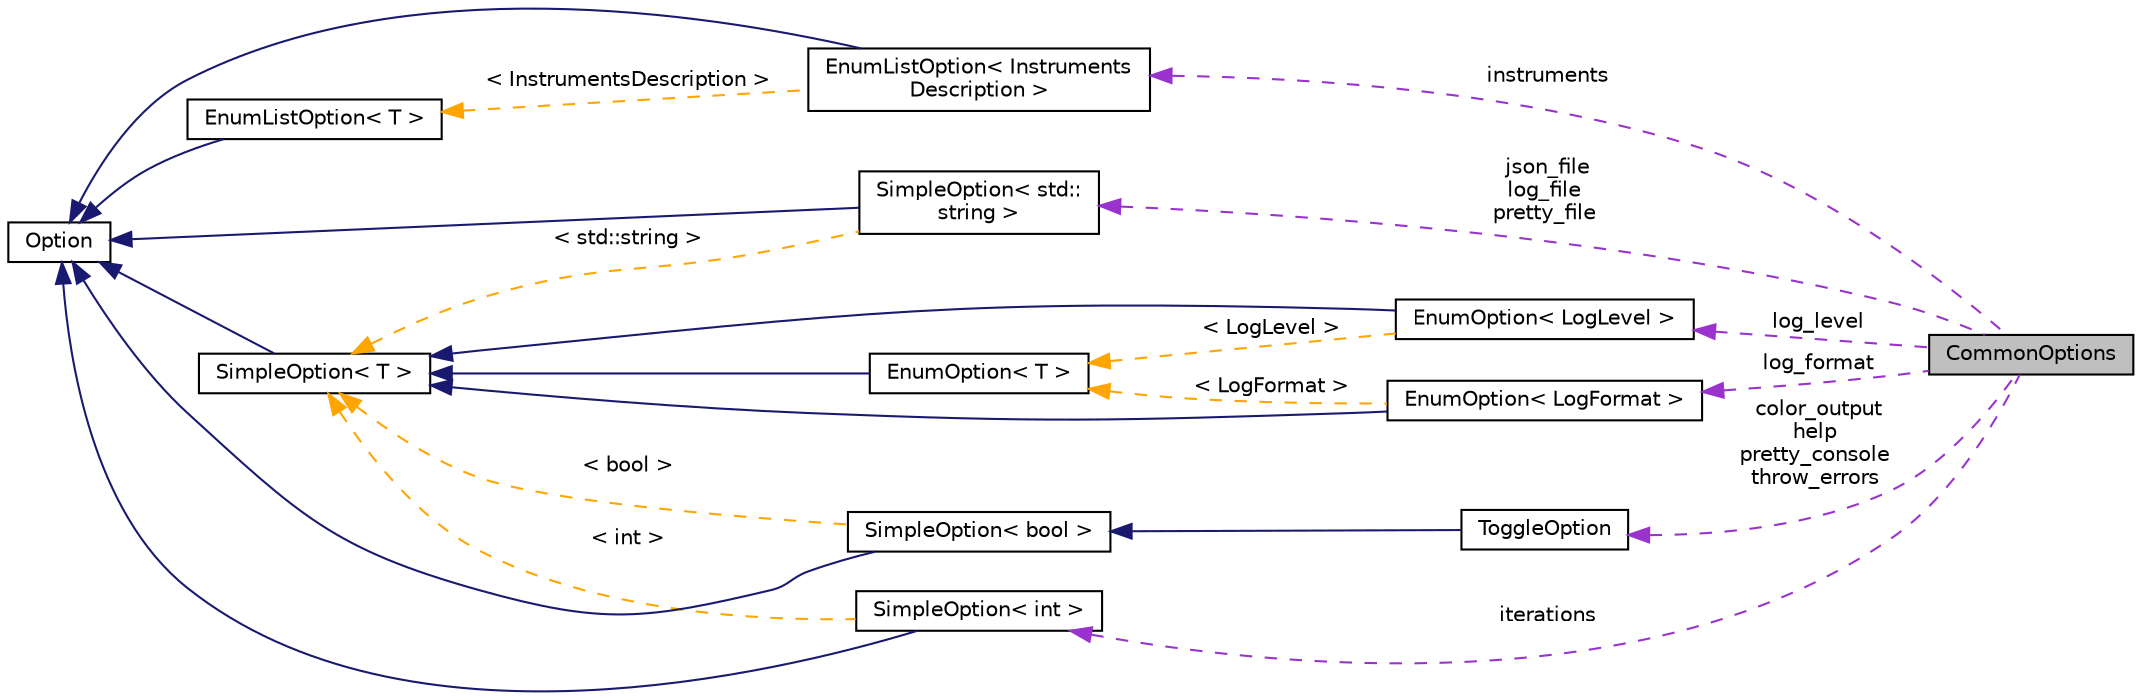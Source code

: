digraph "CommonOptions"
{
 // LATEX_PDF_SIZE
  edge [fontname="Helvetica",fontsize="10",labelfontname="Helvetica",labelfontsize="10"];
  node [fontname="Helvetica",fontsize="10",shape=record];
  rankdir="LR";
  Node1 [label="CommonOptions",height=0.2,width=0.4,color="black", fillcolor="grey75", style="filled", fontcolor="black",tooltip="Common command line options used to configure the framework."];
  Node2 -> Node1 [dir="back",color="darkorchid3",fontsize="10",style="dashed",label=" log_level" ,fontname="Helvetica"];
  Node2 [label="EnumOption\< LogLevel \>",height=0.2,width=0.4,color="black", fillcolor="white", style="filled",URL="$classarm__compute_1_1utils_1_1_enum_option.xhtml",tooltip=" "];
  Node3 -> Node2 [dir="back",color="midnightblue",fontsize="10",style="solid",fontname="Helvetica"];
  Node3 [label="SimpleOption\< T \>",height=0.2,width=0.4,color="black", fillcolor="white", style="filled",URL="$classarm__compute_1_1utils_1_1_simple_option.xhtml",tooltip="Implementation of an option that accepts a single value."];
  Node4 -> Node3 [dir="back",color="midnightblue",fontsize="10",style="solid",fontname="Helvetica"];
  Node4 [label="Option",height=0.2,width=0.4,color="black", fillcolor="white", style="filled",URL="$classarm__compute_1_1utils_1_1_option.xhtml",tooltip="Abstract base class for a command line option."];
  Node5 -> Node2 [dir="back",color="orange",fontsize="10",style="dashed",label=" \< LogLevel \>" ,fontname="Helvetica"];
  Node5 [label="EnumOption\< T \>",height=0.2,width=0.4,color="black", fillcolor="white", style="filled",URL="$classarm__compute_1_1utils_1_1_enum_option.xhtml",tooltip="Implementation of a simple option that accepts a value from a fixed set."];
  Node3 -> Node5 [dir="back",color="midnightblue",fontsize="10",style="solid",fontname="Helvetica"];
  Node6 -> Node1 [dir="back",color="darkorchid3",fontsize="10",style="dashed",label=" instruments" ,fontname="Helvetica"];
  Node6 [label="EnumListOption\< Instruments\lDescription \>",height=0.2,width=0.4,color="black", fillcolor="white", style="filled",URL="$classarm__compute_1_1utils_1_1_enum_list_option.xhtml",tooltip=" "];
  Node4 -> Node6 [dir="back",color="midnightblue",fontsize="10",style="solid",fontname="Helvetica"];
  Node7 -> Node6 [dir="back",color="orange",fontsize="10",style="dashed",label=" \< InstrumentsDescription \>" ,fontname="Helvetica"];
  Node7 [label="EnumListOption\< T \>",height=0.2,width=0.4,color="black", fillcolor="white", style="filled",URL="$classarm__compute_1_1utils_1_1_enum_list_option.xhtml",tooltip="Implementation of an option that accepts any number of values from a fixed set."];
  Node4 -> Node7 [dir="back",color="midnightblue",fontsize="10",style="solid",fontname="Helvetica"];
  Node8 -> Node1 [dir="back",color="darkorchid3",fontsize="10",style="dashed",label=" color_output\nhelp\npretty_console\nthrow_errors" ,fontname="Helvetica"];
  Node8 [label="ToggleOption",height=0.2,width=0.4,color="black", fillcolor="white", style="filled",URL="$classarm__compute_1_1utils_1_1_toggle_option.xhtml",tooltip="Implementation of an option that can be either true or false."];
  Node9 -> Node8 [dir="back",color="midnightblue",fontsize="10",style="solid",fontname="Helvetica"];
  Node9 [label="SimpleOption\< bool \>",height=0.2,width=0.4,color="black", fillcolor="white", style="filled",URL="$classarm__compute_1_1utils_1_1_simple_option.xhtml",tooltip=" "];
  Node4 -> Node9 [dir="back",color="midnightblue",fontsize="10",style="solid",fontname="Helvetica"];
  Node3 -> Node9 [dir="back",color="orange",fontsize="10",style="dashed",label=" \< bool \>" ,fontname="Helvetica"];
  Node10 -> Node1 [dir="back",color="darkorchid3",fontsize="10",style="dashed",label=" iterations" ,fontname="Helvetica"];
  Node10 [label="SimpleOption\< int \>",height=0.2,width=0.4,color="black", fillcolor="white", style="filled",URL="$classarm__compute_1_1utils_1_1_simple_option.xhtml",tooltip=" "];
  Node4 -> Node10 [dir="back",color="midnightblue",fontsize="10",style="solid",fontname="Helvetica"];
  Node3 -> Node10 [dir="back",color="orange",fontsize="10",style="dashed",label=" \< int \>" ,fontname="Helvetica"];
  Node11 -> Node1 [dir="back",color="darkorchid3",fontsize="10",style="dashed",label=" log_format" ,fontname="Helvetica"];
  Node11 [label="EnumOption\< LogFormat \>",height=0.2,width=0.4,color="black", fillcolor="white", style="filled",URL="$classarm__compute_1_1utils_1_1_enum_option.xhtml",tooltip=" "];
  Node3 -> Node11 [dir="back",color="midnightblue",fontsize="10",style="solid",fontname="Helvetica"];
  Node5 -> Node11 [dir="back",color="orange",fontsize="10",style="dashed",label=" \< LogFormat \>" ,fontname="Helvetica"];
  Node12 -> Node1 [dir="back",color="darkorchid3",fontsize="10",style="dashed",label=" json_file\nlog_file\npretty_file" ,fontname="Helvetica"];
  Node12 [label="SimpleOption\< std::\lstring \>",height=0.2,width=0.4,color="black", fillcolor="white", style="filled",URL="$classarm__compute_1_1utils_1_1_simple_option.xhtml",tooltip=" "];
  Node4 -> Node12 [dir="back",color="midnightblue",fontsize="10",style="solid",fontname="Helvetica"];
  Node3 -> Node12 [dir="back",color="orange",fontsize="10",style="dashed",label=" \< std::string \>" ,fontname="Helvetica"];
}
